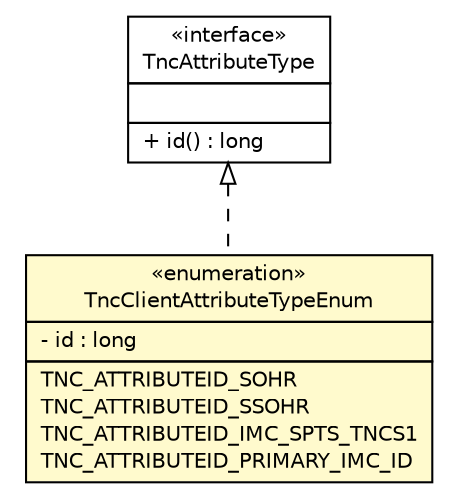 #!/usr/local/bin/dot
#
# Class diagram 
# Generated by UMLGraph version R5_6 (http://www.umlgraph.org/)
#

digraph G {
	edge [fontname="Helvetica",fontsize=10,labelfontname="Helvetica",labelfontsize=10];
	node [fontname="Helvetica",fontsize=10,shape=plaintext];
	nodesep=0.25;
	ranksep=0.5;
	// de.hsbremen.tc.tnc.attribute.TncAttributeType
	c1025 [label=<<table title="de.hsbremen.tc.tnc.attribute.TncAttributeType" border="0" cellborder="1" cellspacing="0" cellpadding="2" port="p" href="./TncAttributeType.html">
		<tr><td><table border="0" cellspacing="0" cellpadding="1">
<tr><td align="center" balign="center"> &#171;interface&#187; </td></tr>
<tr><td align="center" balign="center"> TncAttributeType </td></tr>
		</table></td></tr>
		<tr><td><table border="0" cellspacing="0" cellpadding="1">
<tr><td align="left" balign="left">  </td></tr>
		</table></td></tr>
		<tr><td><table border="0" cellspacing="0" cellpadding="1">
<tr><td align="left" balign="left"> + id() : long </td></tr>
		</table></td></tr>
		</table>>, URL="./TncAttributeType.html", fontname="Helvetica", fontcolor="black", fontsize=10.0];
	// de.hsbremen.tc.tnc.attribute.TncClientAttributeTypeEnum
	c1026 [label=<<table title="de.hsbremen.tc.tnc.attribute.TncClientAttributeTypeEnum" border="0" cellborder="1" cellspacing="0" cellpadding="2" port="p" bgcolor="lemonChiffon" href="./TncClientAttributeTypeEnum.html">
		<tr><td><table border="0" cellspacing="0" cellpadding="1">
<tr><td align="center" balign="center"> &#171;enumeration&#187; </td></tr>
<tr><td align="center" balign="center"> TncClientAttributeTypeEnum </td></tr>
		</table></td></tr>
		<tr><td><table border="0" cellspacing="0" cellpadding="1">
<tr><td align="left" balign="left"> - id : long </td></tr>
		</table></td></tr>
		<tr><td><table border="0" cellspacing="0" cellpadding="1">
<tr><td align="left" balign="left"> TNC_ATTRIBUTEID_SOHR </td></tr>
<tr><td align="left" balign="left"> TNC_ATTRIBUTEID_SSOHR </td></tr>
<tr><td align="left" balign="left"> TNC_ATTRIBUTEID_IMC_SPTS_TNCS1 </td></tr>
<tr><td align="left" balign="left"> TNC_ATTRIBUTEID_PRIMARY_IMC_ID </td></tr>
		</table></td></tr>
		</table>>, URL="./TncClientAttributeTypeEnum.html", fontname="Helvetica", fontcolor="black", fontsize=10.0];
	//de.hsbremen.tc.tnc.attribute.TncClientAttributeTypeEnum implements de.hsbremen.tc.tnc.attribute.TncAttributeType
	c1025:p -> c1026:p [dir=back,arrowtail=empty,style=dashed];
}


